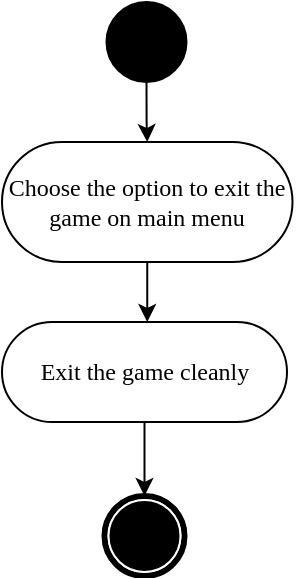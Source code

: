 <mxfile version="23.1.2" type="github">
  <diagram name="第 1 页" id="TlrLcPImfPQn0JjbF9aS">
    <mxGraphModel dx="2074" dy="3618" grid="1" gridSize="10" guides="1" tooltips="1" connect="1" arrows="1" fold="1" page="1" pageScale="1" pageWidth="291" pageHeight="413" math="0" shadow="0">
      <root>
        <mxCell id="0" />
        <mxCell id="1" parent="0" />
        <mxCell id="LObKgbLgCiNCiqsxyeOi-16" value="" style="edgeStyle=orthogonalEdgeStyle;rounded=0;orthogonalLoop=1;jettySize=auto;html=1;" parent="1" source="LObKgbLgCiNCiqsxyeOi-3" target="LObKgbLgCiNCiqsxyeOi-9" edge="1">
          <mxGeometry relative="1" as="geometry" />
        </mxCell>
        <mxCell id="LObKgbLgCiNCiqsxyeOi-3" value="Exit the game cleanly" style="rounded=1;whiteSpace=wrap;html=1;shadow=0;comic=0;labelBackgroundColor=none;strokeWidth=1;fontFamily=Verdana;fontSize=12;align=center;arcSize=50;" parent="1" vertex="1">
          <mxGeometry x="120" y="-2110" width="142.5" height="50" as="geometry" />
        </mxCell>
        <mxCell id="LObKgbLgCiNCiqsxyeOi-4" value="" style="edgeStyle=orthogonalEdgeStyle;rounded=0;orthogonalLoop=1;jettySize=auto;html=1;entryX=0.5;entryY=0;entryDx=0;entryDy=0;" parent="1" source="LObKgbLgCiNCiqsxyeOi-5" target="LObKgbLgCiNCiqsxyeOi-11" edge="1">
          <mxGeometry relative="1" as="geometry">
            <mxPoint x="187.12" y="-2200" as="targetPoint" />
          </mxGeometry>
        </mxCell>
        <mxCell id="LObKgbLgCiNCiqsxyeOi-5" value="" style="ellipse;whiteSpace=wrap;html=1;rounded=0;shadow=0;comic=0;labelBackgroundColor=none;strokeWidth=1;fillColor=#000000;fontFamily=Verdana;fontSize=12;align=center;" parent="1" vertex="1">
          <mxGeometry x="172.25" y="-2270" width="40" height="40" as="geometry" />
        </mxCell>
        <mxCell id="LObKgbLgCiNCiqsxyeOi-9" value="" style="shape=mxgraph.bpmn.shape;html=1;verticalLabelPosition=bottom;labelBackgroundColor=#ffffff;verticalAlign=top;perimeter=ellipsePerimeter;outline=end;symbol=terminate;rounded=0;shadow=0;comic=0;strokeWidth=1;fontFamily=Verdana;fontSize=12;align=center;" parent="1" vertex="1">
          <mxGeometry x="171.25" y="-2023" width="40" height="40" as="geometry" />
        </mxCell>
        <mxCell id="LObKgbLgCiNCiqsxyeOi-10" value="" style="edgeStyle=orthogonalEdgeStyle;rounded=0;orthogonalLoop=1;jettySize=auto;html=1;" parent="1" source="LObKgbLgCiNCiqsxyeOi-11" target="LObKgbLgCiNCiqsxyeOi-3" edge="1">
          <mxGeometry relative="1" as="geometry">
            <Array as="points">
              <mxPoint x="186.87" y="-2080" />
              <mxPoint x="186.87" y="-2080" />
            </Array>
          </mxGeometry>
        </mxCell>
        <mxCell id="LObKgbLgCiNCiqsxyeOi-11" value="Choose the option to exit the game on main menu" style="rounded=1;whiteSpace=wrap;html=1;shadow=0;comic=0;labelBackgroundColor=none;strokeWidth=1;fontFamily=Verdana;fontSize=12;align=center;arcSize=50;" parent="1" vertex="1">
          <mxGeometry x="120" y="-2200" width="145.25" height="60" as="geometry" />
        </mxCell>
      </root>
    </mxGraphModel>
  </diagram>
</mxfile>
